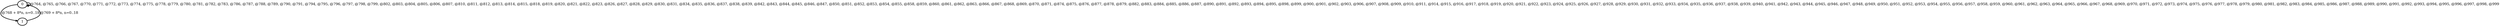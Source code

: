 digraph G {
        node [style=rounded, penwidth=3, fontsize=20, shape=oval];
        "0" -> "0" [label="@764, @765, @766, @767, @770, @771, @772, @773, @774, @775, @778, @779, @780, @781, @782, @783, @786, @787, @788, @789, @790, @791, @794, @795, @796, @797, @798, @799, @802, @803, @804, @805, @806, @807, @810, @811, @812, @813, @814, @815, @818, @819, @820, @821, @822, @823, @826, @827, @828, @829, @830, @831, @834, @835, @836, @837, @838, @839, @842, @843, @844, @845, @846, @847, @850, @851, @852, @853, @854, @855, @858, @859, @860, @861, @862, @863, @866, @867, @868, @869, @870, @871, @874, @875, @876, @877, @878, @879, @882, @883, @884, @885, @886, @887, @890, @891, @892, @893, @894, @895, @898, @899, @900, @901, @902, @903, @906, @907, @908, @909, @910, @911, @914, @915, @916, @917, @918, @919, @920, @921, @922, @923, @924, @925, @926, @927, @928, @929, @930, @931, @932, @933, @934, @935, @936, @937, @938, @939, @940, @941, @942, @943, @944, @945, @946, @947, @948, @949, @950, @951, @952, @953, @954, @955, @956, @957, @958, @959, @960, @961, @962, @963, @964, @965, @966, @967, @968, @969, @970, @971, @972, @973, @974, @975, @976, @977, @978, @979, @980, @981, @982, @983, @984, @985, @986, @987, @988, @989, @990, @991, @992, @993, @994, @995, @996, @997, @998, @999", color=black,arrowsize=1,style=bold,penwidth=3,fontsize=20];
"0" -> "1" [label="@768 + 8*n, n=0..18", color=black,arrowsize=1,style=bold,penwidth=3,fontsize=20];
"1" -> "0" [label="@769 + 8*n, n=0..18", color=black,arrowsize=1,style=bold,penwidth=3,fontsize=20];
}

